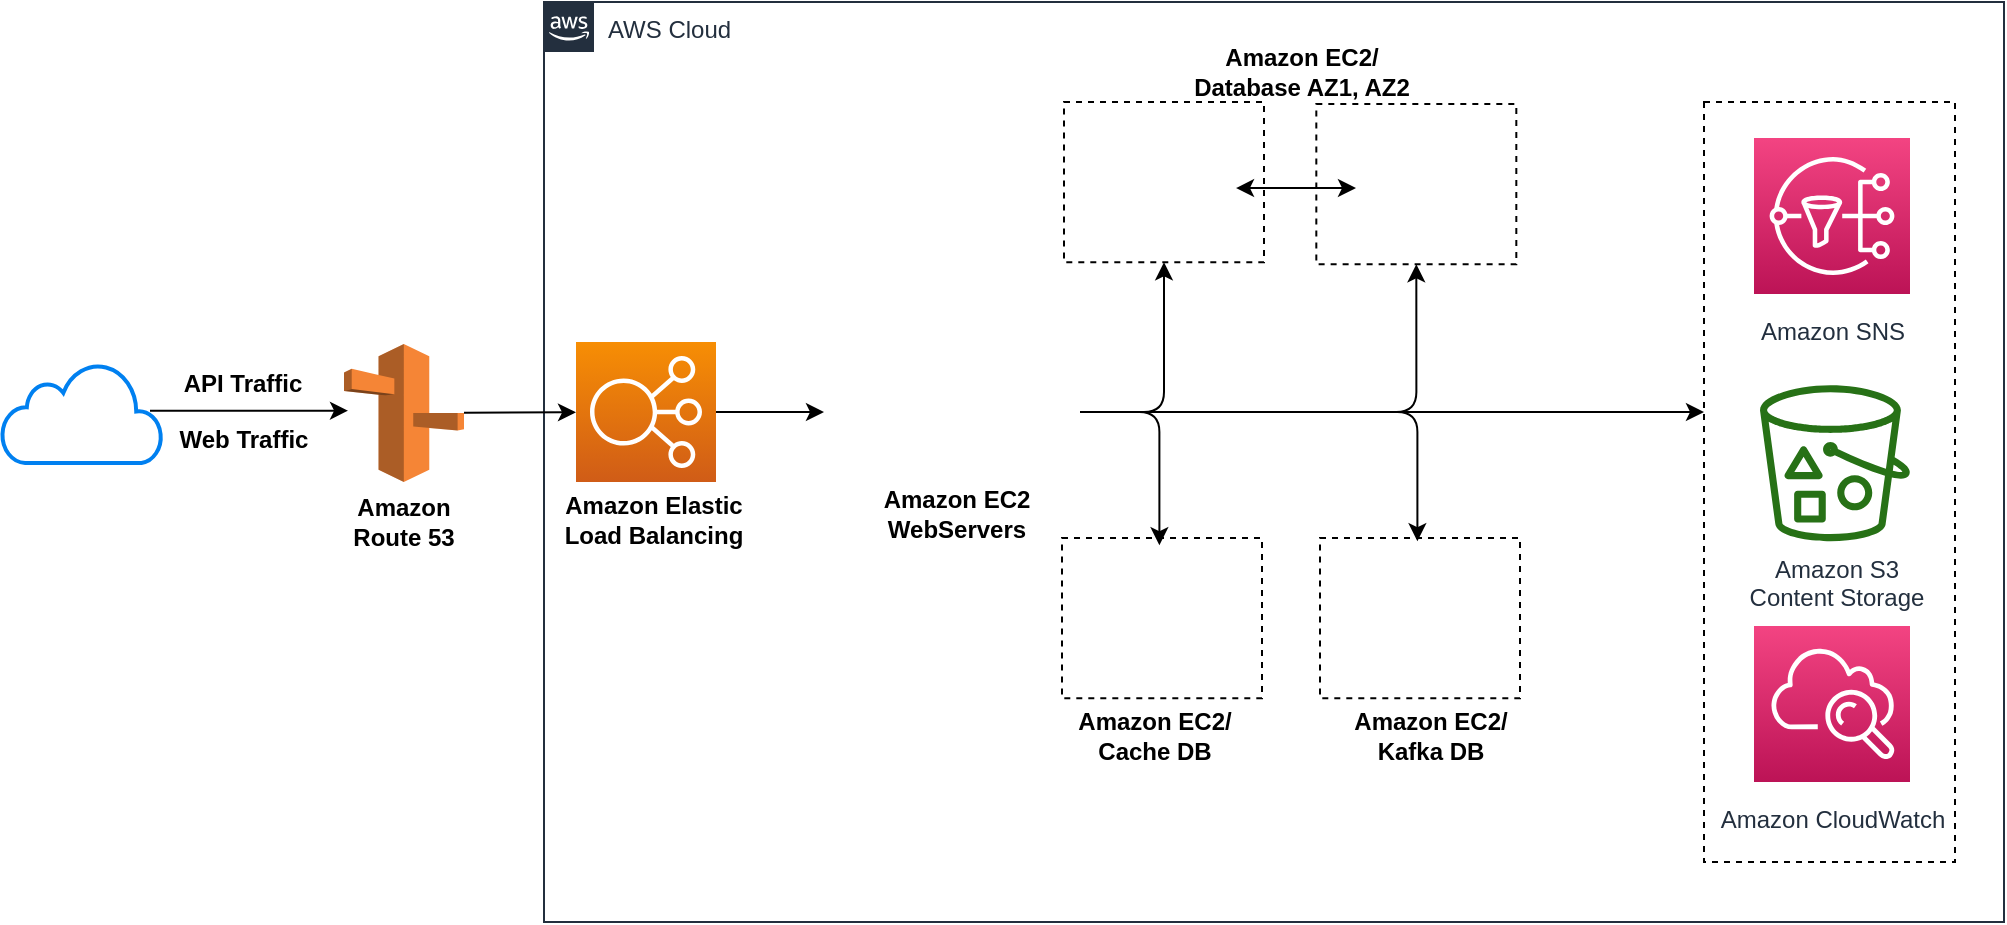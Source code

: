 <mxfile version="13.5.3" type="github">
  <diagram id="Ht1M8jgEwFfnCIfOTk4-" name="Page-1">
    <mxGraphModel dx="2553" dy="1492" grid="1" gridSize="10" guides="1" tooltips="1" connect="1" arrows="1" fold="1" page="1" pageScale="1" pageWidth="1169" pageHeight="827" math="0" shadow="0">
      <root>
        <mxCell id="0" />
        <mxCell id="1" parent="0" />
        <mxCell id="UEzPUAAOIrF-is8g5C7q-155" value="" style="rounded=0;whiteSpace=wrap;html=1;dashed=1;labelBackgroundColor=#ffffff;fillColor=none;gradientColor=none;" parent="1" vertex="1">
          <mxGeometry x="821" y="-550" width="125.5" height="380" as="geometry" />
        </mxCell>
        <mxCell id="UEzPUAAOIrF-is8g5C7q-154" value="AWS Cloud" style="points=[[0,0],[0.25,0],[0.5,0],[0.75,0],[1,0],[1,0.25],[1,0.5],[1,0.75],[1,1],[0.75,1],[0.5,1],[0.25,1],[0,1],[0,0.75],[0,0.5],[0,0.25]];outlineConnect=0;gradientColor=none;html=1;whiteSpace=wrap;fontSize=12;fontStyle=0;shape=mxgraph.aws4.group;grIcon=mxgraph.aws4.group_aws_cloud_alt;strokeColor=#232F3E;fillColor=none;verticalAlign=top;align=left;spacingLeft=30;fontColor=#232F3E;dashed=0;labelBackgroundColor=#ffffff;" parent="1" vertex="1">
          <mxGeometry x="241" y="-600" width="730" height="460" as="geometry" />
        </mxCell>
        <mxCell id="UEzPUAAOIrF-is8g5C7q-144" value="Amazon CloudWatch" style="outlineConnect=0;fontColor=#232F3E;gradientColor=#F34482;gradientDirection=north;fillColor=#BC1356;strokeColor=#ffffff;dashed=0;verticalLabelPosition=bottom;verticalAlign=top;align=center;html=1;fontSize=12;fontStyle=0;aspect=fixed;shape=mxgraph.aws4.resourceIcon;resIcon=mxgraph.aws4.cloudwatch;labelBackgroundColor=#ffffff;spacingTop=5;" parent="1" vertex="1">
          <mxGeometry x="846" y="-288" width="78" height="78" as="geometry" />
        </mxCell>
        <mxCell id="UEzPUAAOIrF-is8g5C7q-145" value="Amazon SNS" style="outlineConnect=0;fontColor=#232F3E;gradientColor=#F34482;gradientDirection=north;fillColor=#BC1356;strokeColor=#ffffff;dashed=0;verticalLabelPosition=bottom;verticalAlign=top;align=center;html=1;fontSize=12;fontStyle=0;aspect=fixed;shape=mxgraph.aws4.resourceIcon;resIcon=mxgraph.aws4.sns;labelBackgroundColor=#ffffff;spacingTop=5;" parent="1" vertex="1">
          <mxGeometry x="846" y="-532" width="78" height="78" as="geometry" />
        </mxCell>
        <mxCell id="UEzPUAAOIrF-is8g5C7q-158" value="Amazon S3&lt;br&gt;Content Storage&lt;br&gt;" style="outlineConnect=0;fontColor=#232F3E;gradientColor=none;fillColor=#277116;strokeColor=none;dashed=0;verticalLabelPosition=bottom;verticalAlign=top;align=center;html=1;fontSize=12;fontStyle=0;aspect=fixed;pointerEvents=1;shape=mxgraph.aws4.bucket_with_objects;labelBackgroundColor=#ffffff;" parent="1" vertex="1">
          <mxGeometry x="849" y="-408.41" width="75" height="78" as="geometry" />
        </mxCell>
        <mxCell id="0vO40-V9J5dVaL3kUsYG-2" value="" style="outlineConnect=0;dashed=0;verticalLabelPosition=bottom;verticalAlign=top;align=center;html=1;shape=mxgraph.aws3.route_53;fillColor=#F58536;gradientColor=none;" vertex="1" parent="1">
          <mxGeometry x="141" y="-429" width="60" height="69" as="geometry" />
        </mxCell>
        <mxCell id="0vO40-V9J5dVaL3kUsYG-22" style="edgeStyle=orthogonalEdgeStyle;rounded=0;orthogonalLoop=1;jettySize=auto;html=1;" edge="1" parent="1" source="0vO40-V9J5dVaL3kUsYG-4" target="0vO40-V9J5dVaL3kUsYG-5">
          <mxGeometry relative="1" as="geometry" />
        </mxCell>
        <mxCell id="0vO40-V9J5dVaL3kUsYG-4" value="" style="outlineConnect=0;fontColor=#232F3E;gradientColor=#F78E04;gradientDirection=north;fillColor=#D05C17;strokeColor=#ffffff;dashed=0;verticalLabelPosition=bottom;verticalAlign=top;align=center;html=1;fontSize=12;fontStyle=0;aspect=fixed;shape=mxgraph.aws4.resourceIcon;resIcon=mxgraph.aws4.elastic_load_balancing;text=abc;" vertex="1" parent="1">
          <mxGeometry x="257" y="-430" width="70" height="70" as="geometry" />
        </mxCell>
        <mxCell id="0vO40-V9J5dVaL3kUsYG-5" value="" style="shape=image;html=1;verticalAlign=top;verticalLabelPosition=bottom;labelBackgroundColor=#ffffff;imageAspect=0;aspect=fixed;image=https://cdn2.iconfinder.com/data/icons/amazon-aws-stencils/100/Compute__Networking_copy_Amazon_EC2_Instances-128.png" vertex="1" parent="1">
          <mxGeometry x="381" y="-459" width="128" height="128" as="geometry" />
        </mxCell>
        <mxCell id="0vO40-V9J5dVaL3kUsYG-10" value="&lt;b&gt;Amazon EC2 WebServers&lt;/b&gt;" style="text;html=1;strokeColor=none;fillColor=none;align=center;verticalAlign=middle;whiteSpace=wrap;rounded=0;" vertex="1" parent="1">
          <mxGeometry x="405" y="-354" width="85" height="20" as="geometry" />
        </mxCell>
        <mxCell id="0vO40-V9J5dVaL3kUsYG-12" value="" style="group" vertex="1" connectable="0" parent="1">
          <mxGeometry x="628.5" y="-549" width="100" height="112" as="geometry" />
        </mxCell>
        <mxCell id="0vO40-V9J5dVaL3kUsYG-7" value="" style="rounded=0;whiteSpace=wrap;html=1;dashed=1;labelBackgroundColor=#ffffff;fillColor=none;gradientColor=none;" vertex="1" parent="0vO40-V9J5dVaL3kUsYG-12">
          <mxGeometry x="-1.34" width="100" height="80.149" as="geometry" />
        </mxCell>
        <mxCell id="0vO40-V9J5dVaL3kUsYG-6" value="" style="shape=image;html=1;verticalAlign=top;verticalLabelPosition=bottom;labelBackgroundColor=#ffffff;imageAspect=0;aspect=fixed;image=https://cdn2.iconfinder.com/data/icons/amazon-aws-stencils/100/Compute__Networking_copy_Amazon_EC2_Instances-128.png" vertex="1" parent="0vO40-V9J5dVaL3kUsYG-12">
          <mxGeometry x="7.955" y="3.586" width="81.414" height="81.414" as="geometry" />
        </mxCell>
        <mxCell id="0vO40-V9J5dVaL3kUsYG-13" value="" style="group" vertex="1" connectable="0" parent="1">
          <mxGeometry x="501" y="-550" width="100" height="85" as="geometry" />
        </mxCell>
        <mxCell id="0vO40-V9J5dVaL3kUsYG-28" value="" style="group" vertex="1" connectable="0" parent="0vO40-V9J5dVaL3kUsYG-13">
          <mxGeometry width="100" height="85" as="geometry" />
        </mxCell>
        <mxCell id="0vO40-V9J5dVaL3kUsYG-14" value="" style="rounded=0;whiteSpace=wrap;html=1;dashed=1;labelBackgroundColor=#ffffff;fillColor=none;gradientColor=none;" vertex="1" parent="0vO40-V9J5dVaL3kUsYG-28">
          <mxGeometry width="100" height="80.149" as="geometry" />
        </mxCell>
        <mxCell id="0vO40-V9J5dVaL3kUsYG-15" value="&lt;span style=&quot;color: rgba(0 , 0 , 0 , 0) ; font-family: monospace ; font-size: 0px ; background-color: rgb(248 , 249 , 250)&quot;&gt;%3CmxGraphModel%3E%3Croot%3E%3CmxCell%20id%3D%220%22%2F%3E%3CmxCell%20id%3D%221%22%20parent%3D%220%22%2F%3E%3CmxCell%20id%3D%222%22%20value%3D%22%22%20style%3D%22group%22%20vertex%3D%221%22%20connectable%3D%220%22%20parent%3D%221%22%3E%3CmxGeometry%20x%3D%22430%22%20y%3D%22-550%22%20width%3D%22100%22%20height%3D%2285%22%20as%3D%22geometry%22%2F%3E%3C%2FmxCell%3E%3CmxCell%20id%3D%223%22%20value%3D%22%22%20style%3D%22group%22%20vertex%3D%221%22%20connectable%3D%220%22%20parent%3D%222%22%3E%3CmxGeometry%20width%3D%22100%22%20height%3D%2285%22%20as%3D%22geometry%22%2F%3E%3C%2FmxCell%3E%3CmxCell%20id%3D%224%22%20value%3D%22%22%20style%3D%22rounded%3D0%3BwhiteSpace%3Dwrap%3Bhtml%3D1%3Bdashed%3D1%3BlabelBackgroundColor%3D%23ffffff%3BfillColor%3Dnone%3BgradientColor%3Dnone%3B%22%20vertex%3D%221%22%20parent%3D%223%22%3E%3CmxGeometry%20width%3D%22100%22%20height%3D%2280.149%22%20as%3D%22geometry%22%2F%3E%3C%2FmxCell%3E%3CmxCell%20id%3D%225%22%20value%3D%22%22%20style%3D%22shape%3Dimage%3Bhtml%3D1%3BverticalAlign%3Dtop%3BverticalLabelPosition%3Dbottom%3BlabelBackgroundColor%3D%23ffffff%3BimageAspect%3D0%3Baspect%3Dfixed%3Bimage%3Dhttps%3A%2F%2Fcdn2.iconfinder.com%2Fdata%2Ficons%2Famazon-aws-stencils%2F100%2FCompute__Networking_copy_Amazon_EC2_Instances-128.png%22%20vertex%3D%221%22%20parent%3D%223%22%3E%3CmxGeometry%20x%3D%227.955%22%20y%3D%223.586%22%20width%3D%2281.414%22%20height%3D%2281.414%22%20as%3D%22geometry%22%2F%3E%3C%2FmxCell%3E%3C%2Froot%3E%3C%2FmxGraphModel%3E&lt;/span&gt;&lt;span style=&quot;color: rgba(0 , 0 , 0 , 0) ; font-family: monospace ; font-size: 0px ; background-color: rgb(248 , 249 , 250)&quot;&gt;%3CmxGraphModel%3E%3Croot%3E%3CmxCell%20id%3D%220%22%2F%3E%3CmxCell%20id%3D%221%22%20parent%3D%220%22%2F%3E%3CmxCell%20id%3D%222%22%20value%3D%22%22%20style%3D%22group%22%20vertex%3D%221%22%20connectable%3D%220%22%20parent%3D%221%22%3E%3CmxGeometry%20x%3D%22430%22%20y%3D%22-550%22%20width%3D%22100%22%20height%3D%2285%22%20as%3D%22geometry%22%2F%3E%3C%2FmxCell%3E%3CmxCell%20id%3D%223%22%20value%3D%22%22%20style%3D%22group%22%20vertex%3D%221%22%20connectable%3D%220%22%20parent%3D%222%22%3E%3CmxGeometry%20width%3D%22100%22%20height%3D%2285%22%20as%3D%22geometry%22%2F%3E%3C%2FmxCell%3E%3CmxCell%20id%3D%224%22%20value%3D%22%22%20style%3D%22rounded%3D0%3BwhiteSpace%3Dwrap%3Bhtml%3D1%3Bdashed%3D1%3BlabelBackgroundColor%3D%23ffffff%3BfillColor%3Dnone%3BgradientColor%3Dnone%3B%22%20vertex%3D%221%22%20parent%3D%223%22%3E%3CmxGeometry%20width%3D%22100%22%20height%3D%2280.149%22%20as%3D%22geometry%22%2F%3E%3C%2FmxCell%3E%3CmxCell%20id%3D%225%22%20value%3D%22%22%20style%3D%22shape%3Dimage%3Bhtml%3D1%3BverticalAlign%3Dtop%3BverticalLabelPosition%3Dbottom%3BlabelBackgroundColor%3D%23ffffff%3BimageAspect%3D0%3Baspect%3Dfixed%3Bimage%3Dhttps%3A%2F%2Fcdn2.iconfinder.com%2Fdata%2Ficons%2Famazon-aws-stencils%2F100%2FCompute__Networking_copy_Amazon_EC2_Instances-128.png%22%20vertex%3D%221%22%20parent%3D%223%22%3E%3CmxGeometry%20x%3D%227.955%22%20y%3D%223.586%22%20width%3D%2281.414%22%20height%3D%2281.414%22%20as%3D%22geometry%22%2F%3E%3C%2FmxCell%3E%3C%2Froot%3E%3C%2FmxGraphModel%3E&lt;/span&gt;" style="shape=image;html=1;verticalAlign=top;verticalLabelPosition=bottom;labelBackgroundColor=#ffffff;imageAspect=0;aspect=fixed;image=https://cdn2.iconfinder.com/data/icons/amazon-aws-stencils/100/Compute__Networking_copy_Amazon_EC2_Instances-128.png" vertex="1" parent="0vO40-V9J5dVaL3kUsYG-28">
          <mxGeometry x="7.955" y="3.586" width="81.414" height="81.414" as="geometry" />
        </mxCell>
        <mxCell id="0vO40-V9J5dVaL3kUsYG-18" value="" style="endArrow=classic;html=1;" edge="1" parent="1" source="0vO40-V9J5dVaL3kUsYG-2" target="0vO40-V9J5dVaL3kUsYG-4">
          <mxGeometry width="50" height="50" relative="1" as="geometry">
            <mxPoint x="151" y="-388" as="sourcePoint" />
            <mxPoint x="201" y="-438" as="targetPoint" />
          </mxGeometry>
        </mxCell>
        <mxCell id="0vO40-V9J5dVaL3kUsYG-19" value="&lt;b&gt;Amazon Elastic Load Balancing&lt;/b&gt;" style="text;html=1;strokeColor=none;fillColor=none;align=center;verticalAlign=middle;whiteSpace=wrap;rounded=0;" vertex="1" parent="1">
          <mxGeometry x="249.5" y="-351" width="91.5" height="20" as="geometry" />
        </mxCell>
        <mxCell id="0vO40-V9J5dVaL3kUsYG-32" value="" style="endArrow=classic;startArrow=classic;html=1;exitX=0.885;exitY=0.386;exitDx=0;exitDy=0;exitPerimeter=0;" edge="1" parent="1">
          <mxGeometry width="50" height="50" relative="1" as="geometry">
            <mxPoint x="587.006" y="-506.988" as="sourcePoint" />
            <mxPoint x="647" y="-507" as="targetPoint" />
          </mxGeometry>
        </mxCell>
        <mxCell id="0vO40-V9J5dVaL3kUsYG-9" value="&lt;b&gt;Amazon EC2/ Database AZ1, AZ2&lt;/b&gt;" style="text;html=1;strokeColor=none;fillColor=none;align=center;verticalAlign=middle;whiteSpace=wrap;rounded=0;" vertex="1" parent="1">
          <mxGeometry x="560" y="-581" width="120" height="32" as="geometry" />
        </mxCell>
        <mxCell id="0vO40-V9J5dVaL3kUsYG-33" value="" style="edgeStyle=segmentEdgeStyle;endArrow=classic;html=1;entryX=0.5;entryY=1;entryDx=0;entryDy=0;" edge="1" parent="1" source="0vO40-V9J5dVaL3kUsYG-5" target="0vO40-V9J5dVaL3kUsYG-14">
          <mxGeometry width="50" height="50" relative="1" as="geometry">
            <mxPoint x="691" y="-360" as="sourcePoint" />
            <mxPoint x="741" y="-410" as="targetPoint" />
          </mxGeometry>
        </mxCell>
        <mxCell id="0vO40-V9J5dVaL3kUsYG-34" value="" style="edgeStyle=segmentEdgeStyle;endArrow=classic;html=1;entryX=0.5;entryY=1;entryDx=0;entryDy=0;" edge="1" parent="1" source="0vO40-V9J5dVaL3kUsYG-5" target="0vO40-V9J5dVaL3kUsYG-7">
          <mxGeometry width="50" height="50" relative="1" as="geometry">
            <mxPoint x="691" y="-360" as="sourcePoint" />
            <mxPoint x="741" y="-410" as="targetPoint" />
          </mxGeometry>
        </mxCell>
        <mxCell id="0vO40-V9J5dVaL3kUsYG-56" value="" style="group" vertex="1" connectable="0" parent="1">
          <mxGeometry x="531" y="-373" width="100" height="85" as="geometry" />
        </mxCell>
        <mxCell id="0vO40-V9J5dVaL3kUsYG-57" value="" style="group" vertex="1" connectable="0" parent="0vO40-V9J5dVaL3kUsYG-56">
          <mxGeometry width="100" height="85" as="geometry" />
        </mxCell>
        <mxCell id="0vO40-V9J5dVaL3kUsYG-58" value="" style="rounded=0;whiteSpace=wrap;html=1;dashed=1;labelBackgroundColor=#ffffff;fillColor=none;gradientColor=none;" vertex="1" parent="0vO40-V9J5dVaL3kUsYG-57">
          <mxGeometry x="-31" y="41" width="100" height="80.149" as="geometry" />
        </mxCell>
        <mxCell id="0vO40-V9J5dVaL3kUsYG-59" value="" style="shape=image;html=1;verticalAlign=top;verticalLabelPosition=bottom;labelBackgroundColor=#ffffff;imageAspect=0;aspect=fixed;image=https://cdn2.iconfinder.com/data/icons/amazon-aws-stencils/100/Compute__Networking_copy_Amazon_EC2_Instances-128.png" vertex="1" parent="0vO40-V9J5dVaL3kUsYG-57">
          <mxGeometry x="-23.045" y="44.586" width="81.414" height="81.414" as="geometry" />
        </mxCell>
        <mxCell id="0vO40-V9J5dVaL3kUsYG-61" value="" style="rounded=0;whiteSpace=wrap;html=1;dashed=1;labelBackgroundColor=#ffffff;fillColor=none;gradientColor=none;" vertex="1" parent="1">
          <mxGeometry x="629" y="-332" width="100" height="80.149" as="geometry" />
        </mxCell>
        <mxCell id="0vO40-V9J5dVaL3kUsYG-62" value="" style="shape=image;html=1;verticalAlign=top;verticalLabelPosition=bottom;labelBackgroundColor=#ffffff;imageAspect=0;aspect=fixed;image=https://cdn2.iconfinder.com/data/icons/amazon-aws-stencils/100/Compute__Networking_copy_Amazon_EC2_Instances-128.png" vertex="1" parent="1">
          <mxGeometry x="636.955" y="-330.414" width="81.414" height="81.414" as="geometry" />
        </mxCell>
        <mxCell id="0vO40-V9J5dVaL3kUsYG-63" value="&lt;b&gt;Amazon EC2/ Cache DB&lt;/b&gt;" style="text;html=1;strokeColor=none;fillColor=none;align=center;verticalAlign=middle;whiteSpace=wrap;rounded=0;" vertex="1" parent="1">
          <mxGeometry x="490" y="-249" width="113" height="32" as="geometry" />
        </mxCell>
        <mxCell id="0vO40-V9J5dVaL3kUsYG-65" value="&lt;b&gt;Amazon EC2/ Kafka DB&lt;/b&gt;" style="text;html=1;strokeColor=none;fillColor=none;align=center;verticalAlign=middle;whiteSpace=wrap;rounded=0;" vertex="1" parent="1">
          <mxGeometry x="628" y="-249" width="113" height="32" as="geometry" />
        </mxCell>
        <mxCell id="0vO40-V9J5dVaL3kUsYG-67" value="" style="edgeStyle=segmentEdgeStyle;endArrow=classic;html=1;" edge="1" parent="1" source="0vO40-V9J5dVaL3kUsYG-5" target="0vO40-V9J5dVaL3kUsYG-59">
          <mxGeometry width="50" height="50" relative="1" as="geometry">
            <mxPoint x="631" y="-360" as="sourcePoint" />
            <mxPoint x="681" y="-410" as="targetPoint" />
          </mxGeometry>
        </mxCell>
        <mxCell id="0vO40-V9J5dVaL3kUsYG-68" value="" style="edgeStyle=segmentEdgeStyle;endArrow=classic;html=1;" edge="1" parent="1" source="0vO40-V9J5dVaL3kUsYG-5" target="0vO40-V9J5dVaL3kUsYG-62">
          <mxGeometry width="50" height="50" relative="1" as="geometry">
            <mxPoint x="631" y="-360" as="sourcePoint" />
            <mxPoint x="681" y="-410" as="targetPoint" />
          </mxGeometry>
        </mxCell>
        <mxCell id="0vO40-V9J5dVaL3kUsYG-72" value="" style="endArrow=classic;html=1;exitX=1;exitY=0.5;exitDx=0;exitDy=0;" edge="1" parent="1" source="0vO40-V9J5dVaL3kUsYG-5">
          <mxGeometry width="50" height="50" relative="1" as="geometry">
            <mxPoint x="631" y="-440" as="sourcePoint" />
            <mxPoint x="821" y="-395" as="targetPoint" />
          </mxGeometry>
        </mxCell>
        <mxCell id="0vO40-V9J5dVaL3kUsYG-74" value="&lt;b&gt;Amazon Route 53&lt;/b&gt;" style="text;html=1;strokeColor=none;fillColor=none;align=center;verticalAlign=middle;whiteSpace=wrap;rounded=0;" vertex="1" parent="1">
          <mxGeometry x="131" y="-350.41" width="80" height="20" as="geometry" />
        </mxCell>
        <mxCell id="0vO40-V9J5dVaL3kUsYG-75" value="" style="html=1;verticalLabelPosition=bottom;align=center;labelBackgroundColor=#ffffff;verticalAlign=top;strokeWidth=2;strokeColor=#0080F0;shadow=0;dashed=0;shape=mxgraph.ios7.icons.cloud;" vertex="1" parent="1">
          <mxGeometry x="-30" y="-419.5" width="80" height="50" as="geometry" />
        </mxCell>
        <mxCell id="0vO40-V9J5dVaL3kUsYG-78" value="" style="endArrow=classic;html=1;" edge="1" parent="1">
          <mxGeometry width="50" height="50" relative="1" as="geometry">
            <mxPoint x="44" y="-395.67" as="sourcePoint" />
            <mxPoint x="143" y="-395.67" as="targetPoint" />
          </mxGeometry>
        </mxCell>
        <mxCell id="0vO40-V9J5dVaL3kUsYG-80" value="&lt;b&gt;Web Traffic&lt;/b&gt;" style="text;html=1;strokeColor=none;fillColor=none;align=center;verticalAlign=middle;whiteSpace=wrap;rounded=0;" vertex="1" parent="1">
          <mxGeometry x="51" y="-391.5" width="80" height="20" as="geometry" />
        </mxCell>
        <mxCell id="0vO40-V9J5dVaL3kUsYG-81" value="&lt;b&gt;API Traffic&lt;/b&gt;" style="text;html=1;strokeColor=none;fillColor=none;align=center;verticalAlign=middle;whiteSpace=wrap;rounded=0;" vertex="1" parent="1">
          <mxGeometry x="50" y="-419.5" width="81" height="20" as="geometry" />
        </mxCell>
      </root>
    </mxGraphModel>
  </diagram>
</mxfile>
